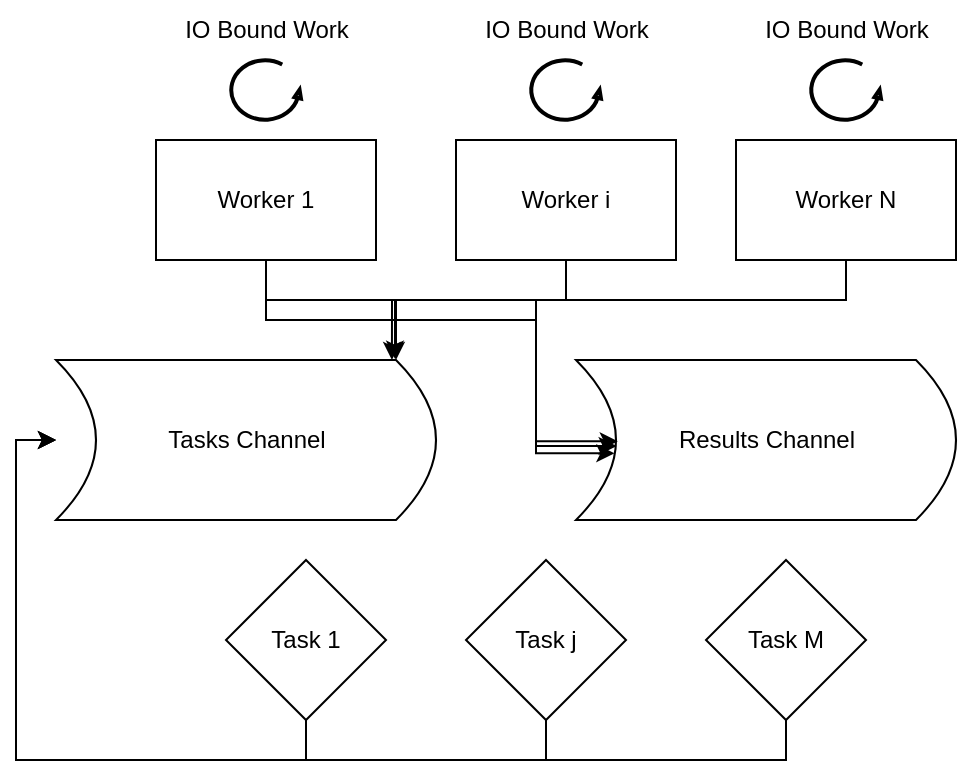 <mxfile version="23.1.3" type="github">
  <diagram name="Page-1" id="SIh1kHcxsE27lNAFwAeg">
    <mxGraphModel dx="641" dy="368" grid="1" gridSize="10" guides="1" tooltips="1" connect="1" arrows="1" fold="1" page="1" pageScale="1" pageWidth="850" pageHeight="1100" math="0" shadow="0">
      <root>
        <mxCell id="0" />
        <mxCell id="1" parent="0" />
        <mxCell id="L5_pD8rgeulpyrns-hPZ-21" style="edgeStyle=orthogonalEdgeStyle;rounded=0;orthogonalLoop=1;jettySize=auto;html=1;" edge="1" parent="1" source="L5_pD8rgeulpyrns-hPZ-1">
          <mxGeometry relative="1" as="geometry">
            <mxPoint x="350" y="290" as="targetPoint" />
            <Array as="points">
              <mxPoint x="285" y="260" />
              <mxPoint x="350" y="260" />
            </Array>
          </mxGeometry>
        </mxCell>
        <mxCell id="L5_pD8rgeulpyrns-hPZ-1" value="Worker 1" style="rounded=0;whiteSpace=wrap;html=1;" vertex="1" parent="1">
          <mxGeometry x="230" y="180" width="110" height="60" as="geometry" />
        </mxCell>
        <mxCell id="L5_pD8rgeulpyrns-hPZ-2" value="Worker i" style="rounded=0;whiteSpace=wrap;html=1;" vertex="1" parent="1">
          <mxGeometry x="380" y="180" width="110" height="60" as="geometry" />
        </mxCell>
        <mxCell id="L5_pD8rgeulpyrns-hPZ-3" value="Worker N" style="rounded=0;whiteSpace=wrap;html=1;" vertex="1" parent="1">
          <mxGeometry x="520" y="180" width="110" height="60" as="geometry" />
        </mxCell>
        <mxCell id="L5_pD8rgeulpyrns-hPZ-9" style="edgeStyle=orthogonalEdgeStyle;rounded=0;orthogonalLoop=1;jettySize=auto;html=1;entryX=1;entryY=0.5;entryDx=0;entryDy=0;" edge="1" parent="1" source="L5_pD8rgeulpyrns-hPZ-5" target="L5_pD8rgeulpyrns-hPZ-8">
          <mxGeometry relative="1" as="geometry">
            <Array as="points">
              <mxPoint x="305" y="490" />
              <mxPoint x="160" y="490" />
              <mxPoint x="160" y="330" />
            </Array>
          </mxGeometry>
        </mxCell>
        <mxCell id="L5_pD8rgeulpyrns-hPZ-5" value="Task 1" style="rhombus;whiteSpace=wrap;html=1;" vertex="1" parent="1">
          <mxGeometry x="265" y="390" width="80" height="80" as="geometry" />
        </mxCell>
        <mxCell id="L5_pD8rgeulpyrns-hPZ-10" style="edgeStyle=orthogonalEdgeStyle;rounded=0;orthogonalLoop=1;jettySize=auto;html=1;entryX=1;entryY=0.5;entryDx=0;entryDy=0;" edge="1" parent="1" source="L5_pD8rgeulpyrns-hPZ-6" target="L5_pD8rgeulpyrns-hPZ-8">
          <mxGeometry relative="1" as="geometry">
            <Array as="points">
              <mxPoint x="425" y="490" />
              <mxPoint x="160" y="490" />
              <mxPoint x="160" y="330" />
            </Array>
          </mxGeometry>
        </mxCell>
        <mxCell id="L5_pD8rgeulpyrns-hPZ-6" value="Task j" style="rhombus;whiteSpace=wrap;html=1;" vertex="1" parent="1">
          <mxGeometry x="385" y="390" width="80" height="80" as="geometry" />
        </mxCell>
        <mxCell id="L5_pD8rgeulpyrns-hPZ-11" style="edgeStyle=orthogonalEdgeStyle;rounded=0;orthogonalLoop=1;jettySize=auto;html=1;entryX=1;entryY=0.5;entryDx=0;entryDy=0;" edge="1" parent="1" source="L5_pD8rgeulpyrns-hPZ-7" target="L5_pD8rgeulpyrns-hPZ-8">
          <mxGeometry relative="1" as="geometry">
            <Array as="points">
              <mxPoint x="545" y="490" />
              <mxPoint x="160" y="490" />
              <mxPoint x="160" y="330" />
            </Array>
          </mxGeometry>
        </mxCell>
        <mxCell id="L5_pD8rgeulpyrns-hPZ-7" value="Task M" style="rhombus;whiteSpace=wrap;html=1;" vertex="1" parent="1">
          <mxGeometry x="505" y="390" width="80" height="80" as="geometry" />
        </mxCell>
        <mxCell id="L5_pD8rgeulpyrns-hPZ-13" value="" style="group" vertex="1" connectable="0" parent="1">
          <mxGeometry x="180" y="290" width="190" height="80" as="geometry" />
        </mxCell>
        <mxCell id="L5_pD8rgeulpyrns-hPZ-8" value="" style="shape=dataStorage;whiteSpace=wrap;html=1;fixedSize=1;rotation=-180;size=20;" vertex="1" parent="L5_pD8rgeulpyrns-hPZ-13">
          <mxGeometry width="190" height="80" as="geometry" />
        </mxCell>
        <mxCell id="L5_pD8rgeulpyrns-hPZ-12" value="Tasks Channel" style="text;html=1;align=center;verticalAlign=middle;resizable=0;points=[];autosize=1;strokeColor=none;fillColor=none;" vertex="1" parent="L5_pD8rgeulpyrns-hPZ-13">
          <mxGeometry x="45" y="25" width="100" height="30" as="geometry" />
        </mxCell>
        <mxCell id="L5_pD8rgeulpyrns-hPZ-19" style="edgeStyle=orthogonalEdgeStyle;rounded=0;orthogonalLoop=1;jettySize=auto;html=1;entryX=0.116;entryY=1;entryDx=0;entryDy=0;entryPerimeter=0;" edge="1" parent="L5_pD8rgeulpyrns-hPZ-13" source="L5_pD8rgeulpyrns-hPZ-2" target="L5_pD8rgeulpyrns-hPZ-8">
          <mxGeometry relative="1" as="geometry">
            <Array as="points">
              <mxPoint x="255" y="-30" />
              <mxPoint x="168" y="-30" />
            </Array>
          </mxGeometry>
        </mxCell>
        <mxCell id="L5_pD8rgeulpyrns-hPZ-20" style="edgeStyle=orthogonalEdgeStyle;rounded=0;orthogonalLoop=1;jettySize=auto;html=1;entryX=0.108;entryY=1.008;entryDx=0;entryDy=0;entryPerimeter=0;" edge="1" parent="1" source="L5_pD8rgeulpyrns-hPZ-3" target="L5_pD8rgeulpyrns-hPZ-8">
          <mxGeometry relative="1" as="geometry">
            <Array as="points">
              <mxPoint x="575" y="260" />
              <mxPoint x="350" y="260" />
            </Array>
          </mxGeometry>
        </mxCell>
        <mxCell id="L5_pD8rgeulpyrns-hPZ-22" value="" style="group" vertex="1" connectable="0" parent="1">
          <mxGeometry x="440" y="290" width="190" height="80" as="geometry" />
        </mxCell>
        <mxCell id="L5_pD8rgeulpyrns-hPZ-23" value="" style="shape=dataStorage;whiteSpace=wrap;html=1;fixedSize=1;rotation=-180;size=20;" vertex="1" parent="L5_pD8rgeulpyrns-hPZ-22">
          <mxGeometry width="190" height="80" as="geometry" />
        </mxCell>
        <mxCell id="L5_pD8rgeulpyrns-hPZ-24" value="Results Channel" style="text;html=1;align=center;verticalAlign=middle;resizable=0;points=[];autosize=1;strokeColor=none;fillColor=none;" vertex="1" parent="L5_pD8rgeulpyrns-hPZ-22">
          <mxGeometry x="40" y="25" width="110" height="30" as="geometry" />
        </mxCell>
        <mxCell id="L5_pD8rgeulpyrns-hPZ-25" style="edgeStyle=orthogonalEdgeStyle;rounded=0;orthogonalLoop=1;jettySize=auto;html=1;entryX=0.116;entryY=1;entryDx=0;entryDy=0;entryPerimeter=0;" edge="1" parent="L5_pD8rgeulpyrns-hPZ-22" target="L5_pD8rgeulpyrns-hPZ-23">
          <mxGeometry relative="1" as="geometry">
            <Array as="points">
              <mxPoint x="255" y="-30" />
              <mxPoint x="168" y="-30" />
            </Array>
          </mxGeometry>
        </mxCell>
        <mxCell id="L5_pD8rgeulpyrns-hPZ-26" style="edgeStyle=orthogonalEdgeStyle;rounded=0;orthogonalLoop=1;jettySize=auto;html=1;entryX=0.893;entryY=0.462;entryDx=0;entryDy=0;entryPerimeter=0;" edge="1" parent="1" source="L5_pD8rgeulpyrns-hPZ-1" target="L5_pD8rgeulpyrns-hPZ-23">
          <mxGeometry relative="1" as="geometry">
            <Array as="points">
              <mxPoint x="285" y="270" />
              <mxPoint x="420" y="270" />
              <mxPoint x="420" y="333" />
            </Array>
          </mxGeometry>
        </mxCell>
        <mxCell id="L5_pD8rgeulpyrns-hPZ-27" style="edgeStyle=orthogonalEdgeStyle;rounded=0;orthogonalLoop=1;jettySize=auto;html=1;entryX=0.899;entryY=0.417;entryDx=0;entryDy=0;entryPerimeter=0;" edge="1" parent="1" source="L5_pD8rgeulpyrns-hPZ-2" target="L5_pD8rgeulpyrns-hPZ-23">
          <mxGeometry relative="1" as="geometry">
            <Array as="points">
              <mxPoint x="435" y="260" />
              <mxPoint x="420" y="260" />
              <mxPoint x="420" y="337" />
            </Array>
          </mxGeometry>
        </mxCell>
        <mxCell id="L5_pD8rgeulpyrns-hPZ-28" style="edgeStyle=orthogonalEdgeStyle;rounded=0;orthogonalLoop=1;jettySize=auto;html=1;entryX=0.89;entryY=0.492;entryDx=0;entryDy=0;entryPerimeter=0;" edge="1" parent="1" source="L5_pD8rgeulpyrns-hPZ-3" target="L5_pD8rgeulpyrns-hPZ-23">
          <mxGeometry relative="1" as="geometry">
            <Array as="points">
              <mxPoint x="575" y="260" />
              <mxPoint x="420" y="260" />
              <mxPoint x="420" y="331" />
            </Array>
          </mxGeometry>
        </mxCell>
        <mxCell id="L5_pD8rgeulpyrns-hPZ-31" value="" style="group" vertex="1" connectable="0" parent="1">
          <mxGeometry x="230" y="110" width="110" height="60" as="geometry" />
        </mxCell>
        <mxCell id="L5_pD8rgeulpyrns-hPZ-29" value="" style="verticalLabelPosition=bottom;html=1;verticalAlign=top;strokeWidth=2;shape=mxgraph.lean_mapping.physical_pull;pointerEvents=1;" vertex="1" parent="L5_pD8rgeulpyrns-hPZ-31">
          <mxGeometry x="37.5" y="30" width="35" height="30" as="geometry" />
        </mxCell>
        <mxCell id="L5_pD8rgeulpyrns-hPZ-30" value="IO Bound Work" style="text;html=1;align=center;verticalAlign=middle;resizable=0;points=[];autosize=1;strokeColor=none;fillColor=none;" vertex="1" parent="L5_pD8rgeulpyrns-hPZ-31">
          <mxGeometry width="110" height="30" as="geometry" />
        </mxCell>
        <mxCell id="L5_pD8rgeulpyrns-hPZ-32" value="" style="group" vertex="1" connectable="0" parent="1">
          <mxGeometry x="380" y="110" width="110" height="60" as="geometry" />
        </mxCell>
        <mxCell id="L5_pD8rgeulpyrns-hPZ-33" value="" style="verticalLabelPosition=bottom;html=1;verticalAlign=top;strokeWidth=2;shape=mxgraph.lean_mapping.physical_pull;pointerEvents=1;" vertex="1" parent="L5_pD8rgeulpyrns-hPZ-32">
          <mxGeometry x="37.5" y="30" width="35" height="30" as="geometry" />
        </mxCell>
        <mxCell id="L5_pD8rgeulpyrns-hPZ-34" value="IO Bound Work" style="text;html=1;align=center;verticalAlign=middle;resizable=0;points=[];autosize=1;strokeColor=none;fillColor=none;" vertex="1" parent="L5_pD8rgeulpyrns-hPZ-32">
          <mxGeometry width="110" height="30" as="geometry" />
        </mxCell>
        <mxCell id="L5_pD8rgeulpyrns-hPZ-35" value="" style="group" vertex="1" connectable="0" parent="1">
          <mxGeometry x="520" y="110" width="110" height="60" as="geometry" />
        </mxCell>
        <mxCell id="L5_pD8rgeulpyrns-hPZ-36" value="" style="verticalLabelPosition=bottom;html=1;verticalAlign=top;strokeWidth=2;shape=mxgraph.lean_mapping.physical_pull;pointerEvents=1;" vertex="1" parent="L5_pD8rgeulpyrns-hPZ-35">
          <mxGeometry x="37.5" y="30" width="35" height="30" as="geometry" />
        </mxCell>
        <mxCell id="L5_pD8rgeulpyrns-hPZ-37" value="IO Bound Work" style="text;html=1;align=center;verticalAlign=middle;resizable=0;points=[];autosize=1;strokeColor=none;fillColor=none;" vertex="1" parent="L5_pD8rgeulpyrns-hPZ-35">
          <mxGeometry width="110" height="30" as="geometry" />
        </mxCell>
      </root>
    </mxGraphModel>
  </diagram>
</mxfile>
